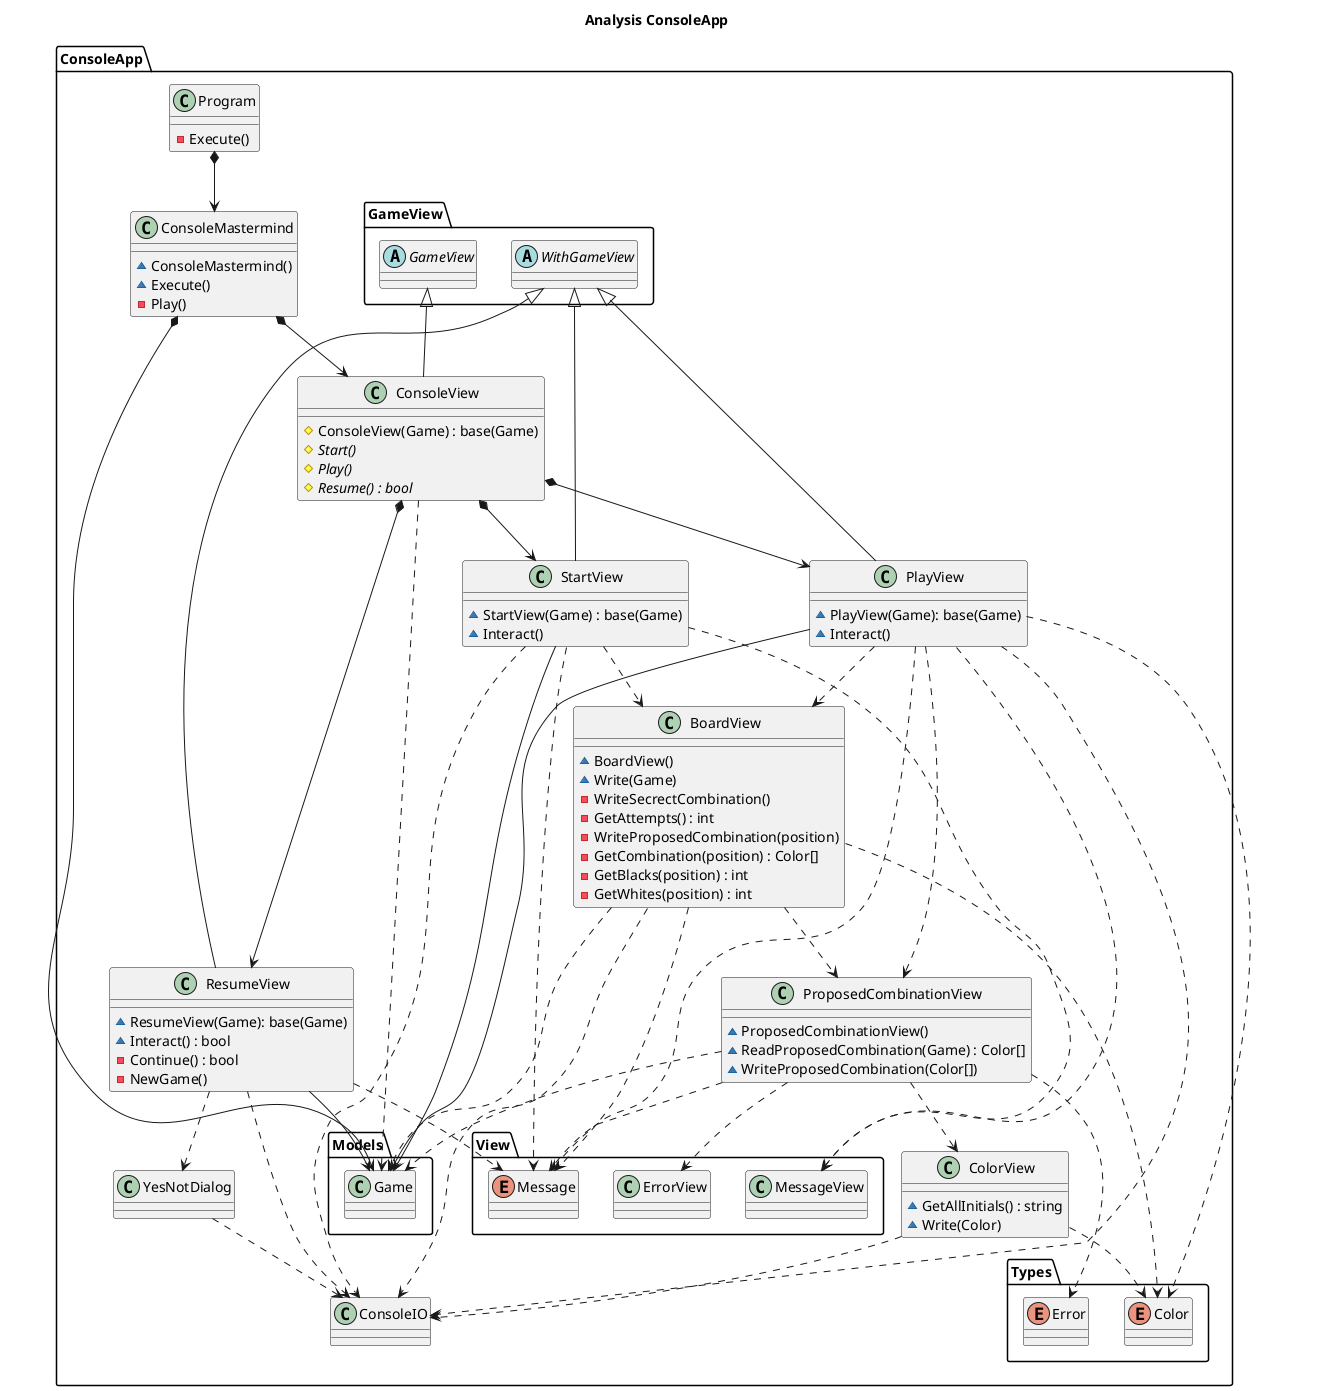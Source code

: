 @startuml AnalysisConsoleApp
title Analysis ConsoleApp

namespace ConsoleApp{
    class Program{
        -Execute()
    }
    Program *--> ConsoleMastermind

    class ConsoleMastermind{
        ~ConsoleMastermind()
        ~Execute()
        -Play()
    }
    ConsoleMastermind *--> Models.Game
    ConsoleMastermind *--> ConsoleView

    abstract GameView.GameView{}
    abstract GameView.WithGameView

    class ConsoleView{
        #ConsoleView(Game) : base(Game)
        #{abstract} Start()
        #{abstract} Play()
        #{abstract} Resume() : bool
    }
    ConsoleView -up-|> GameView.GameView
    ConsoleView *--> StartView
    ConsoleView *--> PlayView
    ConsoleView *--> ResumeView
    ConsoleView ..> Models.Game

    class StartView{
        ~StartView(Game) : base(Game)
        ~Interact()
    }
    StartView -up-|> GameView.WithGameView
    StartView --> Models.Game
    StartView ..> View.Message
    StartView ..> View.MessageView
    StartView ..> BoardView
    StartView ..> ConsoleIO

    class PlayView{
        ~PlayView(Game): base(Game)
        ~Interact()
    }
    PlayView -up-|> GameView.WithGameView
    PlayView --> Models.Game
    PlayView ..> ProposedCombinationView
    PlayView ..> BoardView
    PlayView ..> View.MessageView
    PlayView ..> View.Message
    PlayView ..> Types.Color
    PlayView ..> ConsoleIO

    class ResumeView{
        ~ResumeView(Game): base(Game)
        ~Interact() : bool
        -Continue() : bool
        -NewGame()
    }
    ResumeView -up-|> GameView.WithGameView
    ResumeView --> Models.Game
    ResumeView ..> YesNotDialog
    ResumeView ..> View.Message
    ResumeView ..> ConsoleIO

    class BoardView{
        ~BoardView()
        ~Write(Game)
        -WriteSecrectCombination()
        -GetAttempts() : int
        -WriteProposedCombination(position)
        -GetCombination(position) : Color[]
        -GetBlacks(position) : int
        -GetWhites(position) : int
    }
    BoardView ..> Models.Game
    BoardView ..> ProposedCombinationView
    BoardView ..> View.Message
    BoardView ..> Types.Color
    BoardView ..> ConsoleIO

    class ProposedCombinationView{
        ~ProposedCombinationView()
        ~ReadProposedCombination(Game) : Color[]
        ~WriteProposedCombination(Color[])
    }
    ProposedCombinationView ..> Models.Game
    ProposedCombinationView ..> View.Message
    ProposedCombinationView ..> ColorView
    ProposedCombinationView ..> Types.Error
    ProposedCombinationView ..> View.ErrorView

    class ColorView{
        ~GetAllInitials() : string
        ~Write(Color)
    }
    ColorView ..> Types.Color
    ColorView ..> ConsoleIO


    class YesNotDialog{

    }
    YesNotDialog ..> ConsoleIO


    enum View.Message{}
    enum Types.Color{}
    enum Types.Error{}


}

@enduml